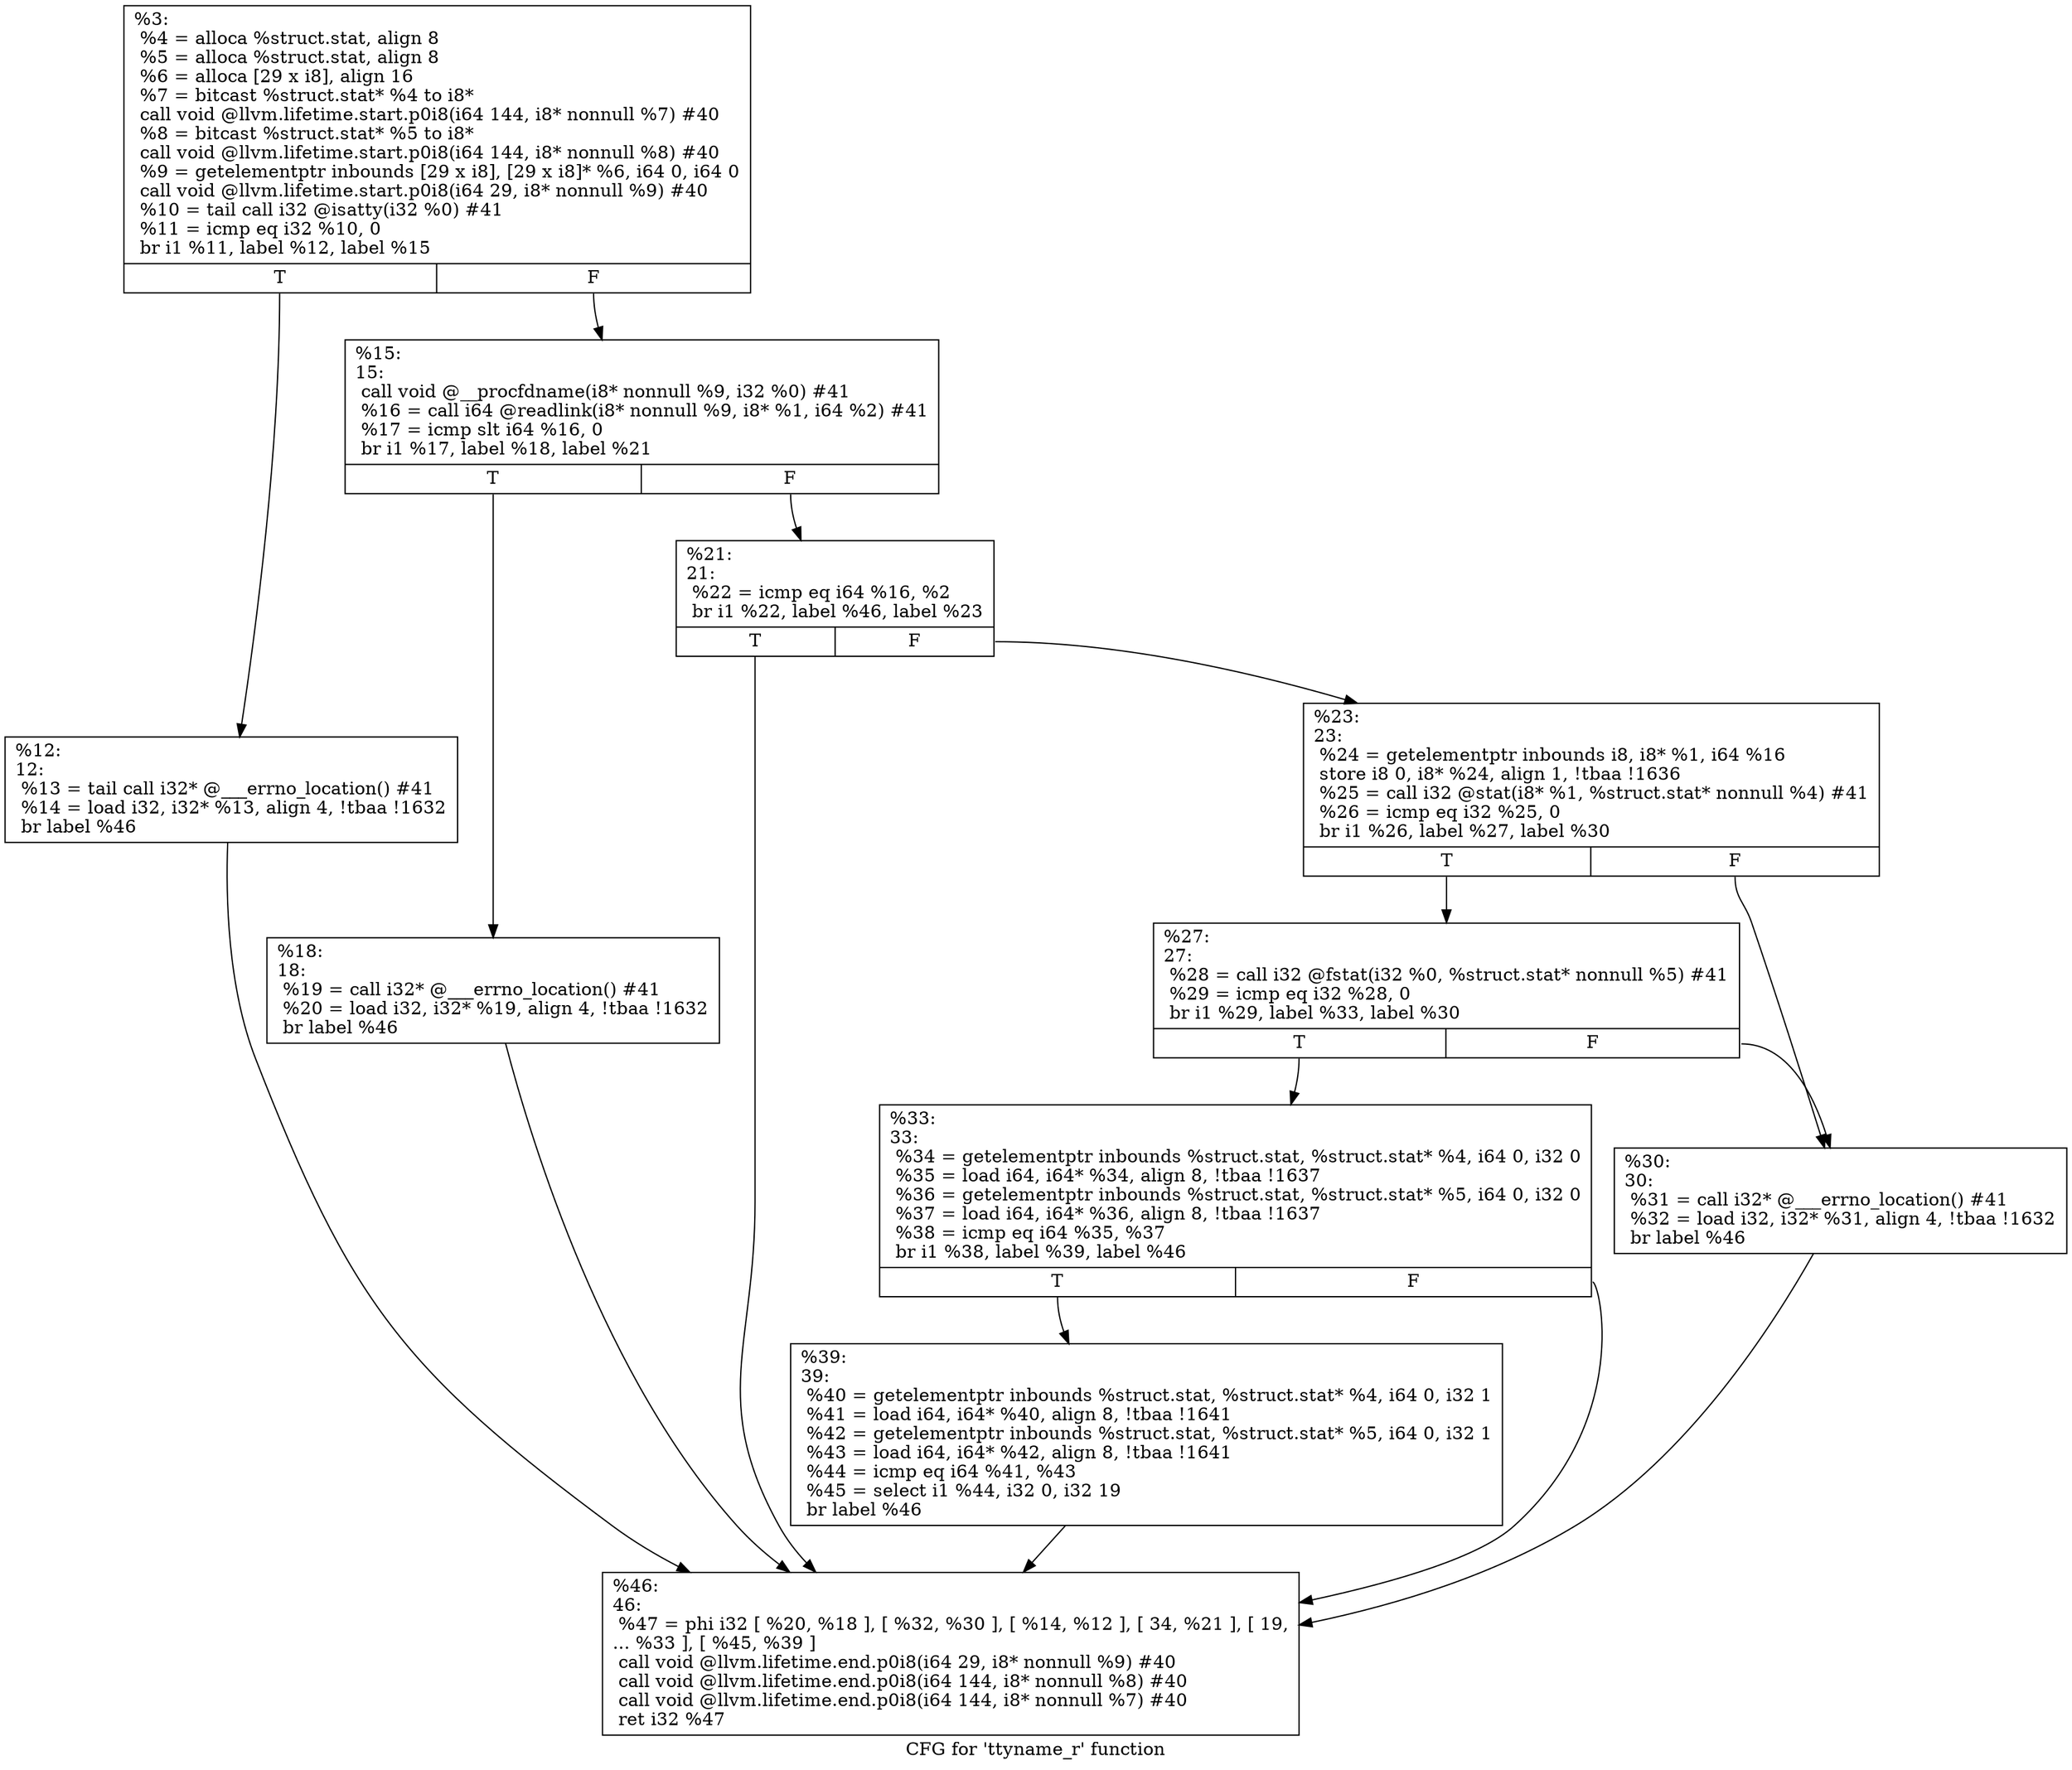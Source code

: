 digraph "CFG for 'ttyname_r' function" {
	label="CFG for 'ttyname_r' function";

	Node0x1d05880 [shape=record,label="{%3:\l  %4 = alloca %struct.stat, align 8\l  %5 = alloca %struct.stat, align 8\l  %6 = alloca [29 x i8], align 16\l  %7 = bitcast %struct.stat* %4 to i8*\l  call void @llvm.lifetime.start.p0i8(i64 144, i8* nonnull %7) #40\l  %8 = bitcast %struct.stat* %5 to i8*\l  call void @llvm.lifetime.start.p0i8(i64 144, i8* nonnull %8) #40\l  %9 = getelementptr inbounds [29 x i8], [29 x i8]* %6, i64 0, i64 0\l  call void @llvm.lifetime.start.p0i8(i64 29, i8* nonnull %9) #40\l  %10 = tail call i32 @isatty(i32 %0) #41\l  %11 = icmp eq i32 %10, 0\l  br i1 %11, label %12, label %15\l|{<s0>T|<s1>F}}"];
	Node0x1d05880:s0 -> Node0x1d059b0;
	Node0x1d05880:s1 -> Node0x1d05a00;
	Node0x1d059b0 [shape=record,label="{%12:\l12:                                               \l  %13 = tail call i32* @___errno_location() #41\l  %14 = load i32, i32* %13, align 4, !tbaa !1632\l  br label %46\l}"];
	Node0x1d059b0 -> Node0x1d05c80;
	Node0x1d05a00 [shape=record,label="{%15:\l15:                                               \l  call void @__procfdname(i8* nonnull %9, i32 %0) #41\l  %16 = call i64 @readlink(i8* nonnull %9, i8* %1, i64 %2) #41\l  %17 = icmp slt i64 %16, 0\l  br i1 %17, label %18, label %21\l|{<s0>T|<s1>F}}"];
	Node0x1d05a00:s0 -> Node0x1d05a50;
	Node0x1d05a00:s1 -> Node0x1d05aa0;
	Node0x1d05a50 [shape=record,label="{%18:\l18:                                               \l  %19 = call i32* @___errno_location() #41\l  %20 = load i32, i32* %19, align 4, !tbaa !1632\l  br label %46\l}"];
	Node0x1d05a50 -> Node0x1d05c80;
	Node0x1d05aa0 [shape=record,label="{%21:\l21:                                               \l  %22 = icmp eq i64 %16, %2\l  br i1 %22, label %46, label %23\l|{<s0>T|<s1>F}}"];
	Node0x1d05aa0:s0 -> Node0x1d05c80;
	Node0x1d05aa0:s1 -> Node0x1d05af0;
	Node0x1d05af0 [shape=record,label="{%23:\l23:                                               \l  %24 = getelementptr inbounds i8, i8* %1, i64 %16\l  store i8 0, i8* %24, align 1, !tbaa !1636\l  %25 = call i32 @stat(i8* %1, %struct.stat* nonnull %4) #41\l  %26 = icmp eq i32 %25, 0\l  br i1 %26, label %27, label %30\l|{<s0>T|<s1>F}}"];
	Node0x1d05af0:s0 -> Node0x1d05b40;
	Node0x1d05af0:s1 -> Node0x1d05b90;
	Node0x1d05b40 [shape=record,label="{%27:\l27:                                               \l  %28 = call i32 @fstat(i32 %0, %struct.stat* nonnull %5) #41\l  %29 = icmp eq i32 %28, 0\l  br i1 %29, label %33, label %30\l|{<s0>T|<s1>F}}"];
	Node0x1d05b40:s0 -> Node0x1d05be0;
	Node0x1d05b40:s1 -> Node0x1d05b90;
	Node0x1d05b90 [shape=record,label="{%30:\l30:                                               \l  %31 = call i32* @___errno_location() #41\l  %32 = load i32, i32* %31, align 4, !tbaa !1632\l  br label %46\l}"];
	Node0x1d05b90 -> Node0x1d05c80;
	Node0x1d05be0 [shape=record,label="{%33:\l33:                                               \l  %34 = getelementptr inbounds %struct.stat, %struct.stat* %4, i64 0, i32 0\l  %35 = load i64, i64* %34, align 8, !tbaa !1637\l  %36 = getelementptr inbounds %struct.stat, %struct.stat* %5, i64 0, i32 0\l  %37 = load i64, i64* %36, align 8, !tbaa !1637\l  %38 = icmp eq i64 %35, %37\l  br i1 %38, label %39, label %46\l|{<s0>T|<s1>F}}"];
	Node0x1d05be0:s0 -> Node0x1d05c30;
	Node0x1d05be0:s1 -> Node0x1d05c80;
	Node0x1d05c30 [shape=record,label="{%39:\l39:                                               \l  %40 = getelementptr inbounds %struct.stat, %struct.stat* %4, i64 0, i32 1\l  %41 = load i64, i64* %40, align 8, !tbaa !1641\l  %42 = getelementptr inbounds %struct.stat, %struct.stat* %5, i64 0, i32 1\l  %43 = load i64, i64* %42, align 8, !tbaa !1641\l  %44 = icmp eq i64 %41, %43\l  %45 = select i1 %44, i32 0, i32 19\l  br label %46\l}"];
	Node0x1d05c30 -> Node0x1d05c80;
	Node0x1d05c80 [shape=record,label="{%46:\l46:                                               \l  %47 = phi i32 [ %20, %18 ], [ %32, %30 ], [ %14, %12 ], [ 34, %21 ], [ 19,\l... %33 ], [ %45, %39 ]\l  call void @llvm.lifetime.end.p0i8(i64 29, i8* nonnull %9) #40\l  call void @llvm.lifetime.end.p0i8(i64 144, i8* nonnull %8) #40\l  call void @llvm.lifetime.end.p0i8(i64 144, i8* nonnull %7) #40\l  ret i32 %47\l}"];
}

